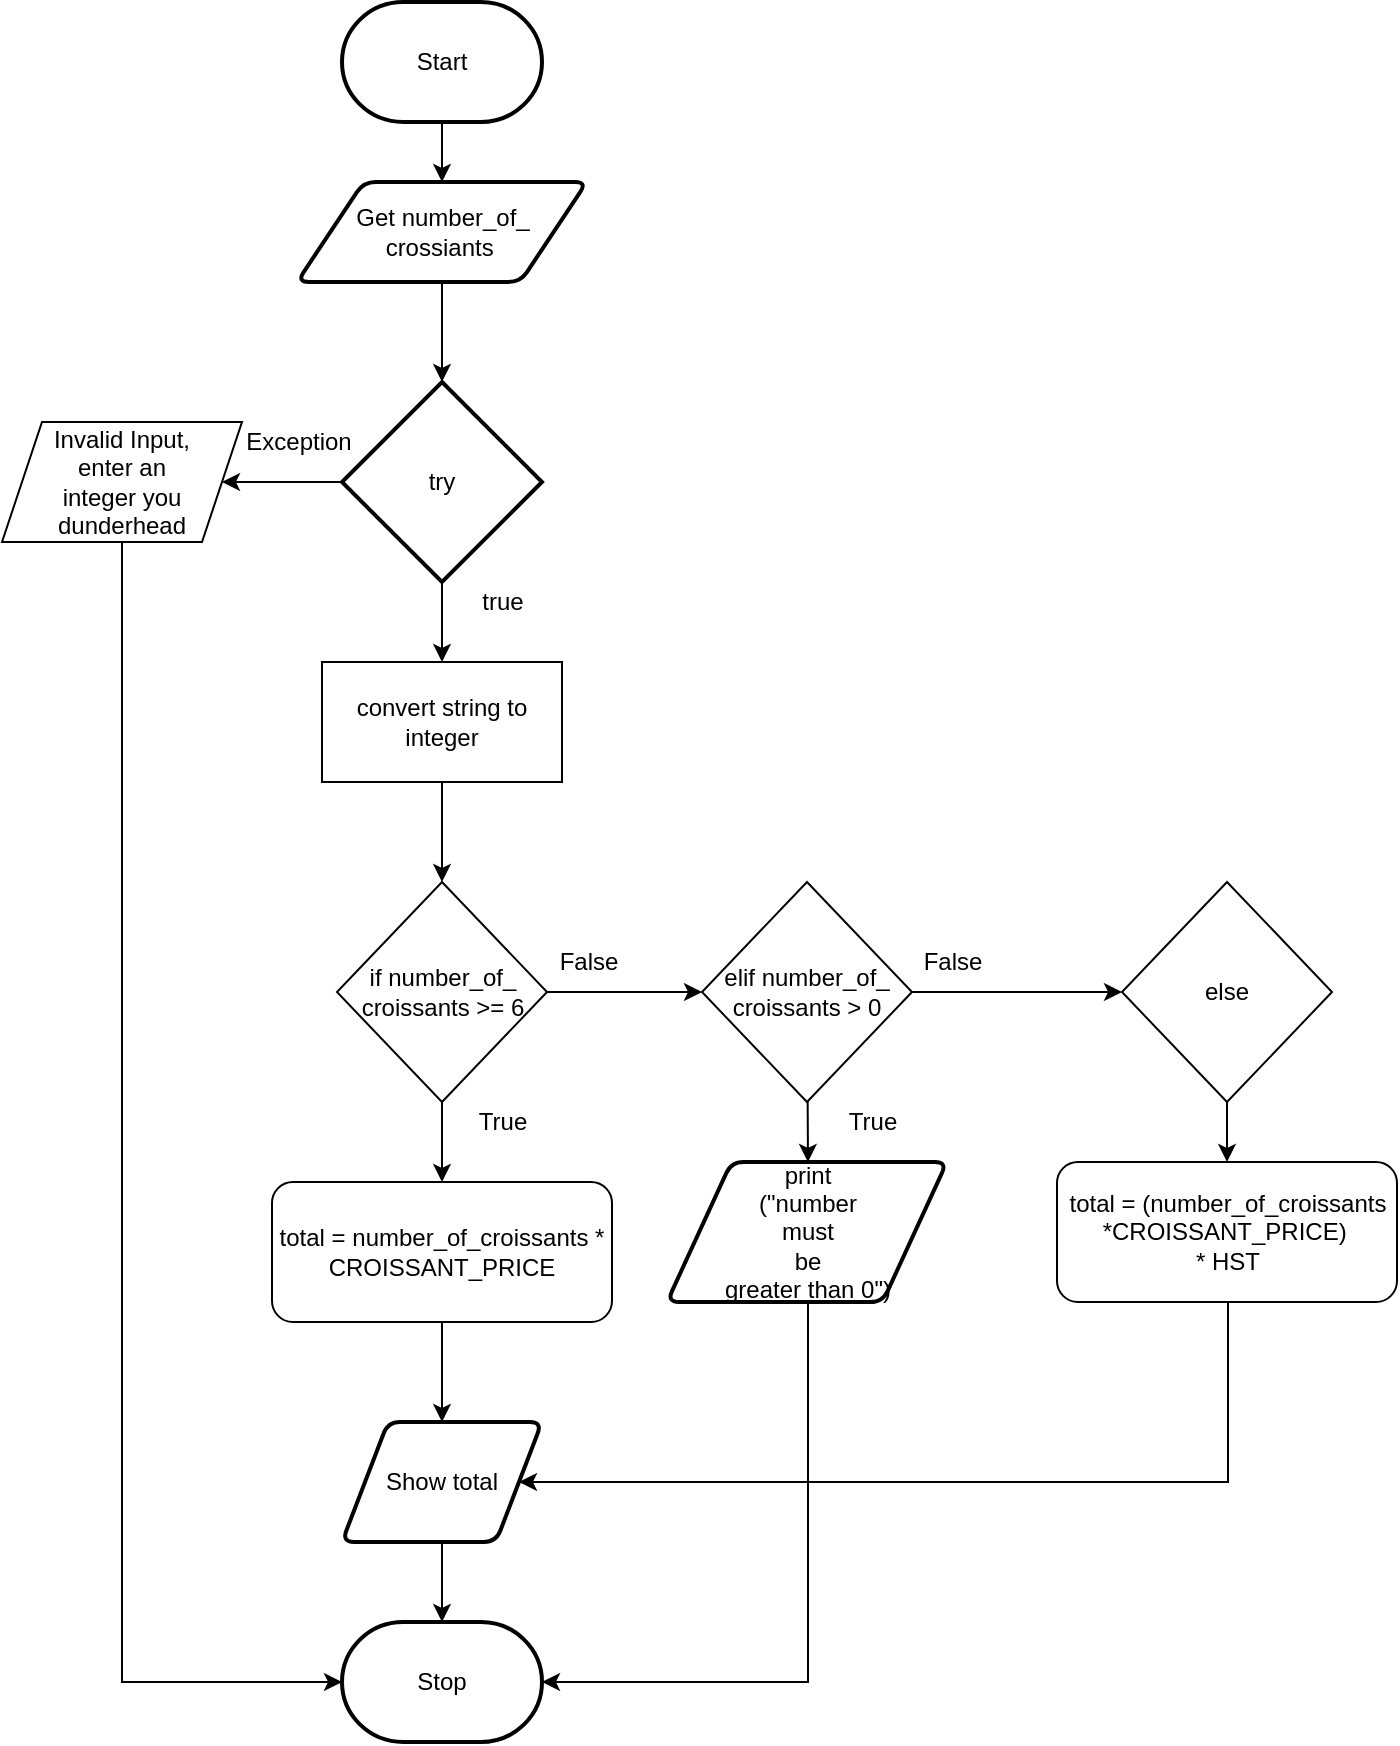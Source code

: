 <mxfile>
    <diagram id="-aKXCptcMc-92kjcpB4q" name="Flowchart">
        <mxGraphModel dx="594" dy="561" grid="1" gridSize="10" guides="1" tooltips="1" connect="1" arrows="1" fold="1" page="1" pageScale="1" pageWidth="827" pageHeight="1169" math="0" shadow="0">
            <root>
                <mxCell id="0"/>
                <mxCell id="1" parent="0"/>
                <mxCell id="27" style="edgeStyle=none;html=1;" parent="1" source="3" target="5" edge="1">
                    <mxGeometry relative="1" as="geometry"/>
                </mxCell>
                <mxCell id="3" value="Start" style="strokeWidth=2;html=1;shape=mxgraph.flowchart.terminator;whiteSpace=wrap;" parent="1" vertex="1">
                    <mxGeometry x="230" y="30" width="100" height="60" as="geometry"/>
                </mxCell>
                <mxCell id="5" value="Get number_of_&lt;br&gt;crossiants&amp;nbsp;" style="shape=parallelogram;html=1;strokeWidth=2;perimeter=parallelogramPerimeter;whiteSpace=wrap;rounded=1;arcSize=12;size=0.23;" parent="1" vertex="1">
                    <mxGeometry x="207.5" y="120" width="145" height="50" as="geometry"/>
                </mxCell>
                <mxCell id="28" value="" style="endArrow=classic;html=1;exitX=0.5;exitY=1;exitDx=0;exitDy=0;" parent="1" source="5" target="29" edge="1">
                    <mxGeometry width="50" height="50" relative="1" as="geometry">
                        <mxPoint x="300" y="190" as="sourcePoint"/>
                        <mxPoint x="280" y="210" as="targetPoint"/>
                    </mxGeometry>
                </mxCell>
                <mxCell id="30" style="edgeStyle=none;html=1;" parent="1" source="29" edge="1">
                    <mxGeometry relative="1" as="geometry">
                        <mxPoint x="280" y="360" as="targetPoint"/>
                    </mxGeometry>
                </mxCell>
                <mxCell id="32" style="edgeStyle=none;html=1;" parent="1" source="29" edge="1">
                    <mxGeometry relative="1" as="geometry">
                        <mxPoint x="170" y="270" as="targetPoint"/>
                    </mxGeometry>
                </mxCell>
                <mxCell id="29" value="try" style="strokeWidth=2;html=1;shape=mxgraph.flowchart.decision;whiteSpace=wrap;" parent="1" vertex="1">
                    <mxGeometry x="230" y="220" width="100" height="100" as="geometry"/>
                </mxCell>
                <mxCell id="36" style="edgeStyle=none;html=1;" parent="1" source="34" edge="1">
                    <mxGeometry relative="1" as="geometry">
                        <mxPoint x="280" y="470" as="targetPoint"/>
                    </mxGeometry>
                </mxCell>
                <mxCell id="34" value="&lt;span&gt;convert string to&lt;/span&gt;&lt;br&gt;&lt;span&gt;&amp;nbsp;integer&amp;nbsp;&lt;/span&gt;" style="rounded=0;whiteSpace=wrap;html=1;" parent="1" vertex="1">
                    <mxGeometry x="220" y="360" width="120" height="60" as="geometry"/>
                </mxCell>
                <mxCell id="58" style="edgeStyle=elbowEdgeStyle;html=1;rounded=0;entryX=0;entryY=0.5;entryDx=0;entryDy=0;entryPerimeter=0;" parent="1" source="35" target="60" edge="1">
                    <mxGeometry relative="1" as="geometry">
                        <mxPoint x="120" y="880" as="targetPoint"/>
                        <Array as="points">
                            <mxPoint x="120" y="560"/>
                        </Array>
                    </mxGeometry>
                </mxCell>
                <mxCell id="35" value="Invalid Input, &lt;br&gt;enter an &lt;br&gt;integer you dunderhead" style="shape=parallelogram;perimeter=parallelogramPerimeter;whiteSpace=wrap;html=1;fixedSize=1;" parent="1" vertex="1">
                    <mxGeometry x="60" y="240" width="120" height="60" as="geometry"/>
                </mxCell>
                <mxCell id="38" style="edgeStyle=none;html=1;" parent="1" source="37" edge="1">
                    <mxGeometry relative="1" as="geometry">
                        <mxPoint x="280" y="620" as="targetPoint"/>
                    </mxGeometry>
                </mxCell>
                <mxCell id="40" style="edgeStyle=none;html=1;" parent="1" source="37" edge="1">
                    <mxGeometry relative="1" as="geometry">
                        <mxPoint x="410" y="525" as="targetPoint"/>
                    </mxGeometry>
                </mxCell>
                <mxCell id="37" value="if number_of_&lt;br&gt;croissants &amp;gt;= 6" style="rhombus;whiteSpace=wrap;html=1;direction=south;" parent="1" vertex="1">
                    <mxGeometry x="227.5" y="470" width="105" height="110" as="geometry"/>
                </mxCell>
                <mxCell id="43" style="edgeStyle=none;html=1;" parent="1" source="39" edge="1">
                    <mxGeometry relative="1" as="geometry">
                        <mxPoint x="280" y="740" as="targetPoint"/>
                    </mxGeometry>
                </mxCell>
                <mxCell id="39" value="total = number_of_croissants * CROISSANT_PRICE" style="rounded=1;whiteSpace=wrap;html=1;" parent="1" vertex="1">
                    <mxGeometry x="195" y="620" width="170" height="70" as="geometry"/>
                </mxCell>
                <mxCell id="41" value="True" style="text;html=1;align=center;verticalAlign=middle;resizable=0;points=[];autosize=1;strokeColor=none;fillColor=none;" parent="1" vertex="1">
                    <mxGeometry x="290" y="580" width="40" height="20" as="geometry"/>
                </mxCell>
                <mxCell id="42" value="False" style="text;html=1;align=center;verticalAlign=middle;resizable=0;points=[];autosize=1;strokeColor=none;fillColor=none;" parent="1" vertex="1">
                    <mxGeometry x="332.5" y="500" width="40" height="20" as="geometry"/>
                </mxCell>
                <mxCell id="45" style="edgeStyle=none;html=1;" parent="1" source="44" edge="1">
                    <mxGeometry relative="1" as="geometry">
                        <mxPoint x="463" y="610" as="targetPoint"/>
                    </mxGeometry>
                </mxCell>
                <mxCell id="50" style="edgeStyle=none;html=1;" parent="1" source="44" edge="1">
                    <mxGeometry relative="1" as="geometry">
                        <mxPoint x="620" y="525" as="targetPoint"/>
                    </mxGeometry>
                </mxCell>
                <mxCell id="44" value="elif number_of_&lt;br&gt;croissants &amp;gt; 0" style="rhombus;whiteSpace=wrap;html=1;direction=south;" parent="1" vertex="1">
                    <mxGeometry x="410" y="470" width="105" height="110" as="geometry"/>
                </mxCell>
                <mxCell id="46" value="True" style="text;html=1;align=center;verticalAlign=middle;resizable=0;points=[];autosize=1;strokeColor=none;fillColor=none;" parent="1" vertex="1">
                    <mxGeometry x="475" y="580" width="40" height="20" as="geometry"/>
                </mxCell>
                <mxCell id="59" style="edgeStyle=elbowEdgeStyle;html=1;" parent="1" source="47" edge="1">
                    <mxGeometry relative="1" as="geometry">
                        <mxPoint x="280" y="840" as="targetPoint"/>
                    </mxGeometry>
                </mxCell>
                <mxCell id="47" value="Show total" style="shape=parallelogram;html=1;strokeWidth=2;perimeter=parallelogramPerimeter;whiteSpace=wrap;rounded=1;arcSize=12;size=0.23;" parent="1" vertex="1">
                    <mxGeometry x="230" y="740" width="100" height="60" as="geometry"/>
                </mxCell>
                <mxCell id="62" style="edgeStyle=elbowEdgeStyle;rounded=0;html=1;strokeColor=default;entryX=1;entryY=0.5;entryDx=0;entryDy=0;entryPerimeter=0;" parent="1" source="49" target="60" edge="1">
                    <mxGeometry relative="1" as="geometry">
                        <mxPoint x="462.5" y="850" as="targetPoint"/>
                        <Array as="points">
                            <mxPoint x="463" y="790"/>
                        </Array>
                    </mxGeometry>
                </mxCell>
                <mxCell id="49" value="print&lt;br&gt;(&quot;number &lt;br&gt;must &lt;br&gt;be &lt;br&gt;greater than 0&quot;)" style="shape=parallelogram;html=1;strokeWidth=2;perimeter=parallelogramPerimeter;whiteSpace=wrap;rounded=1;arcSize=12;size=0.23;" parent="1" vertex="1">
                    <mxGeometry x="392.5" y="610" width="140" height="70" as="geometry"/>
                </mxCell>
                <mxCell id="52" value="False" style="text;html=1;align=center;verticalAlign=middle;resizable=0;points=[];autosize=1;strokeColor=none;fillColor=none;" parent="1" vertex="1">
                    <mxGeometry x="515" y="500" width="40" height="20" as="geometry"/>
                </mxCell>
                <mxCell id="56" style="edgeStyle=elbowEdgeStyle;html=1;entryX=1;entryY=0.5;entryDx=0;entryDy=0;strokeColor=default;rounded=0;" parent="1" source="55" target="47" edge="1">
                    <mxGeometry relative="1" as="geometry">
                        <mxPoint x="658" y="740" as="targetPoint"/>
                        <Array as="points">
                            <mxPoint x="673" y="710"/>
                            <mxPoint x="658" y="690"/>
                        </Array>
                    </mxGeometry>
                </mxCell>
                <mxCell id="55" value="total = (number_of_croissants *CROISSANT_PRICE)&amp;nbsp;&lt;br&gt;* HST" style="rounded=1;whiteSpace=wrap;html=1;" parent="1" vertex="1">
                    <mxGeometry x="587.5" y="610" width="170" height="70" as="geometry"/>
                </mxCell>
                <mxCell id="57" value="Exception" style="text;html=1;align=center;verticalAlign=middle;resizable=0;points=[];autosize=1;strokeColor=none;fillColor=none;" parent="1" vertex="1">
                    <mxGeometry x="172.5" y="240" width="70" height="20" as="geometry"/>
                </mxCell>
                <mxCell id="60" value="Stop" style="strokeWidth=2;html=1;shape=mxgraph.flowchart.terminator;whiteSpace=wrap;" parent="1" vertex="1">
                    <mxGeometry x="230" y="840" width="100" height="60" as="geometry"/>
                </mxCell>
                <mxCell id="64" value="true" style="text;html=1;align=center;verticalAlign=middle;resizable=0;points=[];autosize=1;strokeColor=none;fillColor=none;" parent="1" vertex="1">
                    <mxGeometry x="290" y="320" width="40" height="20" as="geometry"/>
                </mxCell>
                <mxCell id="66" style="edgeStyle=elbowEdgeStyle;rounded=0;html=1;strokeColor=default;" parent="1" source="65" target="55" edge="1">
                    <mxGeometry relative="1" as="geometry"/>
                </mxCell>
                <mxCell id="65" value="else" style="rhombus;whiteSpace=wrap;html=1;direction=south;" parent="1" vertex="1">
                    <mxGeometry x="620" y="470" width="105" height="110" as="geometry"/>
                </mxCell>
            </root>
        </mxGraphModel>
    </diagram>
</mxfile>